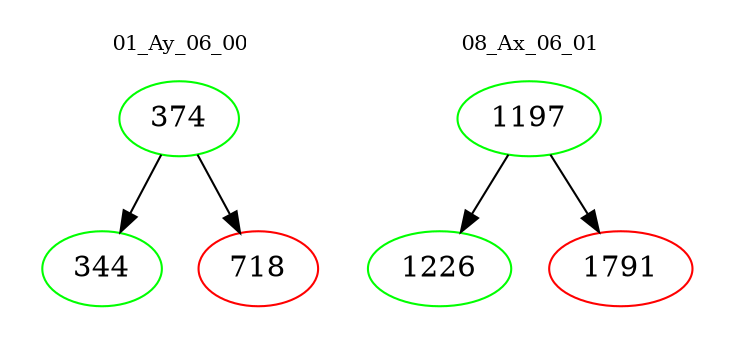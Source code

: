 digraph{
subgraph cluster_0 {
color = white
label = "01_Ay_06_00";
fontsize=10;
T0_374 [label="374", color="green"]
T0_374 -> T0_344 [color="black"]
T0_344 [label="344", color="green"]
T0_374 -> T0_718 [color="black"]
T0_718 [label="718", color="red"]
}
subgraph cluster_1 {
color = white
label = "08_Ax_06_01";
fontsize=10;
T1_1197 [label="1197", color="green"]
T1_1197 -> T1_1226 [color="black"]
T1_1226 [label="1226", color="green"]
T1_1197 -> T1_1791 [color="black"]
T1_1791 [label="1791", color="red"]
}
}
